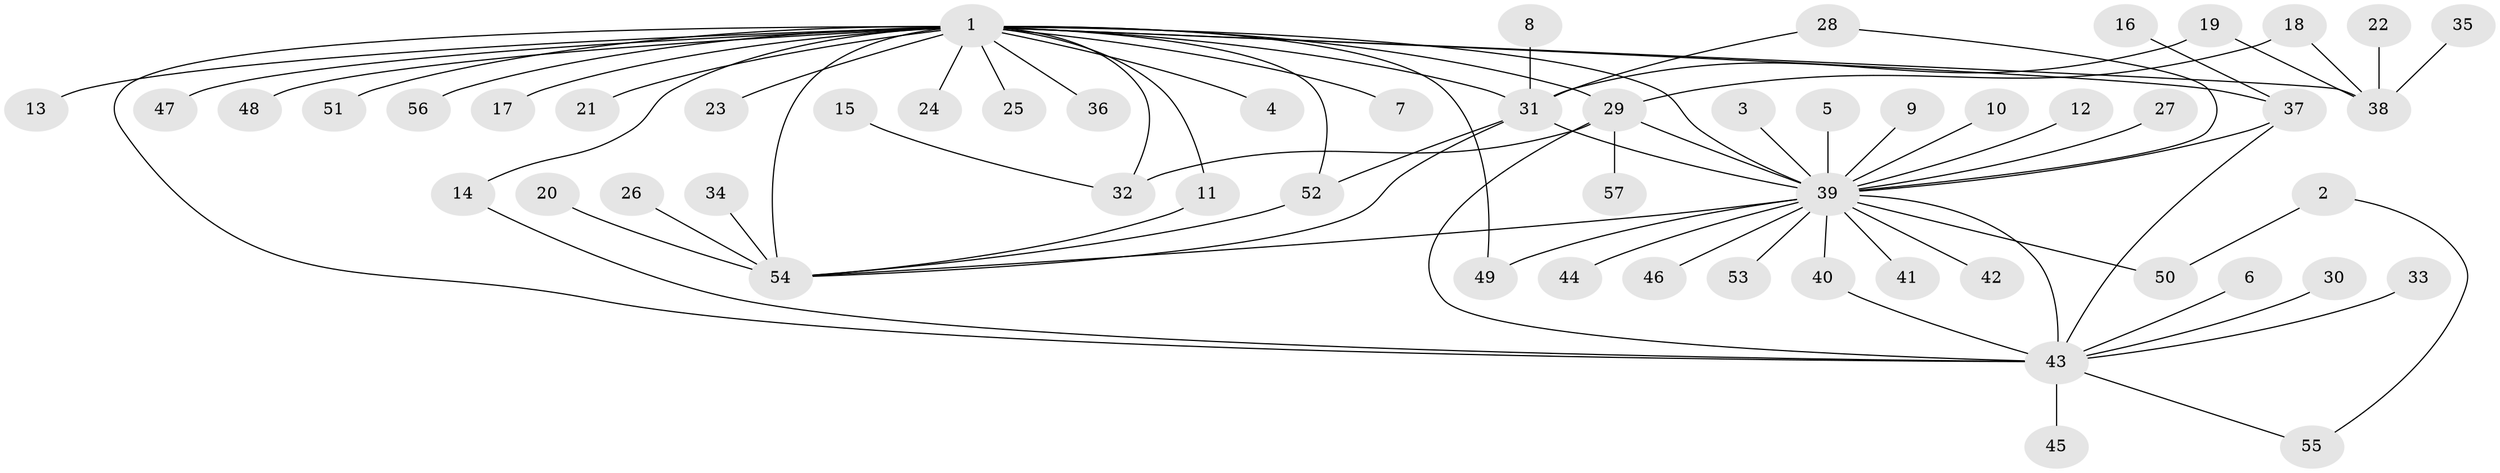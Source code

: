 // original degree distribution, {34: 0.008849557522123894, 2: 0.26548672566371684, 8: 0.017699115044247787, 12: 0.017699115044247787, 1: 0.5398230088495575, 16: 0.008849557522123894, 5: 0.02654867256637168, 4: 0.017699115044247787, 10: 0.008849557522123894, 3: 0.061946902654867256, 7: 0.008849557522123894, 6: 0.017699115044247787}
// Generated by graph-tools (version 1.1) at 2025/26/03/09/25 03:26:08]
// undirected, 57 vertices, 75 edges
graph export_dot {
graph [start="1"]
  node [color=gray90,style=filled];
  1;
  2;
  3;
  4;
  5;
  6;
  7;
  8;
  9;
  10;
  11;
  12;
  13;
  14;
  15;
  16;
  17;
  18;
  19;
  20;
  21;
  22;
  23;
  24;
  25;
  26;
  27;
  28;
  29;
  30;
  31;
  32;
  33;
  34;
  35;
  36;
  37;
  38;
  39;
  40;
  41;
  42;
  43;
  44;
  45;
  46;
  47;
  48;
  49;
  50;
  51;
  52;
  53;
  54;
  55;
  56;
  57;
  1 -- 4 [weight=1.0];
  1 -- 7 [weight=1.0];
  1 -- 11 [weight=1.0];
  1 -- 13 [weight=1.0];
  1 -- 14 [weight=1.0];
  1 -- 17 [weight=1.0];
  1 -- 21 [weight=1.0];
  1 -- 23 [weight=1.0];
  1 -- 24 [weight=1.0];
  1 -- 25 [weight=1.0];
  1 -- 29 [weight=1.0];
  1 -- 31 [weight=1.0];
  1 -- 32 [weight=1.0];
  1 -- 36 [weight=1.0];
  1 -- 37 [weight=1.0];
  1 -- 38 [weight=1.0];
  1 -- 39 [weight=2.0];
  1 -- 43 [weight=1.0];
  1 -- 47 [weight=1.0];
  1 -- 48 [weight=2.0];
  1 -- 49 [weight=1.0];
  1 -- 51 [weight=2.0];
  1 -- 52 [weight=2.0];
  1 -- 54 [weight=2.0];
  1 -- 56 [weight=1.0];
  2 -- 50 [weight=1.0];
  2 -- 55 [weight=1.0];
  3 -- 39 [weight=1.0];
  5 -- 39 [weight=1.0];
  6 -- 43 [weight=1.0];
  8 -- 31 [weight=1.0];
  9 -- 39 [weight=1.0];
  10 -- 39 [weight=1.0];
  11 -- 54 [weight=1.0];
  12 -- 39 [weight=1.0];
  14 -- 43 [weight=1.0];
  15 -- 32 [weight=1.0];
  16 -- 37 [weight=1.0];
  18 -- 29 [weight=1.0];
  18 -- 38 [weight=1.0];
  19 -- 31 [weight=1.0];
  19 -- 38 [weight=1.0];
  20 -- 54 [weight=1.0];
  22 -- 38 [weight=1.0];
  26 -- 54 [weight=1.0];
  27 -- 39 [weight=1.0];
  28 -- 31 [weight=1.0];
  28 -- 39 [weight=1.0];
  29 -- 32 [weight=1.0];
  29 -- 39 [weight=1.0];
  29 -- 43 [weight=1.0];
  29 -- 57 [weight=1.0];
  30 -- 43 [weight=1.0];
  31 -- 39 [weight=1.0];
  31 -- 52 [weight=1.0];
  31 -- 54 [weight=1.0];
  33 -- 43 [weight=1.0];
  34 -- 54 [weight=1.0];
  35 -- 38 [weight=1.0];
  37 -- 39 [weight=1.0];
  37 -- 43 [weight=1.0];
  39 -- 40 [weight=1.0];
  39 -- 41 [weight=1.0];
  39 -- 42 [weight=1.0];
  39 -- 43 [weight=1.0];
  39 -- 44 [weight=1.0];
  39 -- 46 [weight=1.0];
  39 -- 49 [weight=1.0];
  39 -- 50 [weight=2.0];
  39 -- 53 [weight=1.0];
  39 -- 54 [weight=1.0];
  40 -- 43 [weight=2.0];
  43 -- 45 [weight=1.0];
  43 -- 55 [weight=1.0];
  52 -- 54 [weight=1.0];
}
